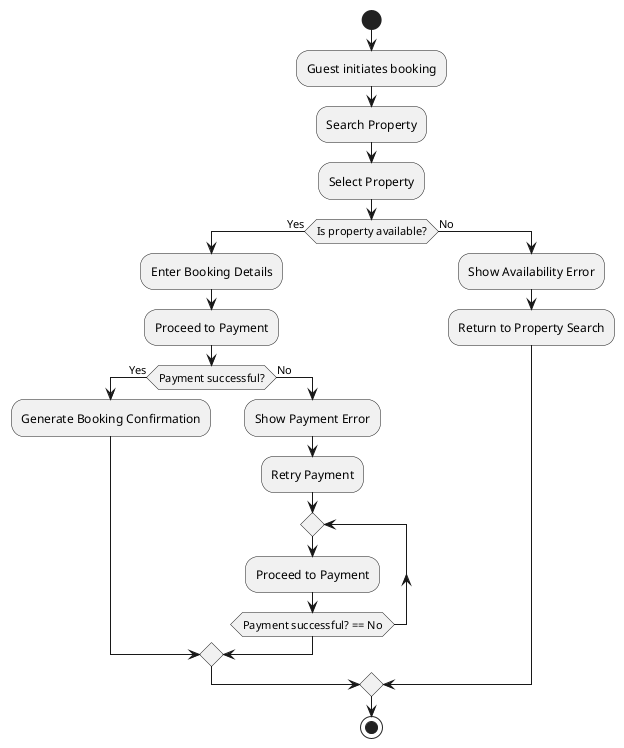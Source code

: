 @startuml
start
:Guest initiates booking;
:Search Property;
:Select Property;

if (Is property available?) then (Yes)
  :Enter Booking Details;
  :Proceed to Payment;

  if (Payment successful?) then (Yes)
    :Generate Booking Confirmation;
  else (No)
    :Show Payment Error;
    :Retry Payment;
    repeat
      :Proceed to Payment;
    repeat while (Payment successful? == No)
  endif
else (No)
  :Show Availability Error;
  :Return to Property Search;
endif

stop
@enduml
